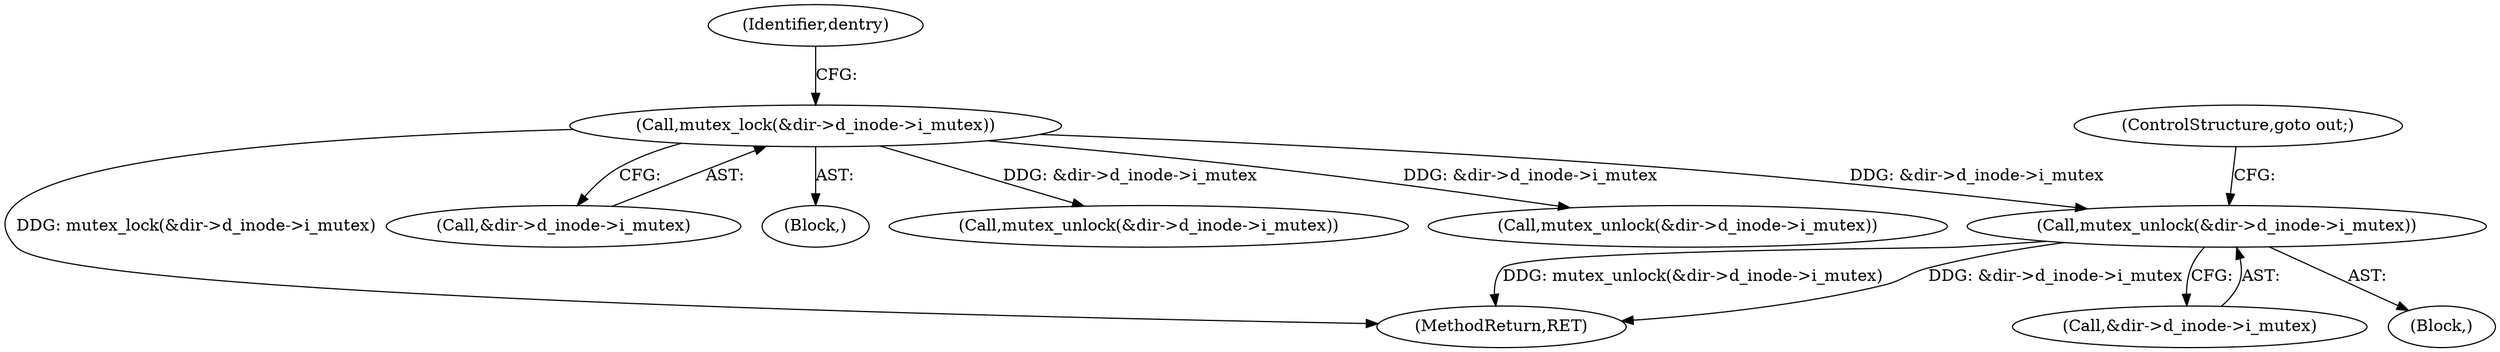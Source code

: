 digraph "0_linux_295dc39d941dc2ae53d5c170365af4c9d5c16212@API" {
"1000203" [label="(Call,mutex_unlock(&dir->d_inode->i_mutex))"];
"1000168" [label="(Call,mutex_lock(&dir->d_inode->i_mutex))"];
"1000168" [label="(Call,mutex_lock(&dir->d_inode->i_mutex))"];
"1000198" [label="(Block,)"];
"1000299" [label="(MethodReturn,RET)"];
"1000169" [label="(Call,&dir->d_inode->i_mutex)"];
"1000105" [label="(Block,)"];
"1000204" [label="(Call,&dir->d_inode->i_mutex)"];
"1000210" [label="(ControlStructure,goto out;)"];
"1000237" [label="(Call,mutex_unlock(&dir->d_inode->i_mutex))"];
"1000176" [label="(Identifier,dentry)"];
"1000229" [label="(Call,mutex_unlock(&dir->d_inode->i_mutex))"];
"1000203" [label="(Call,mutex_unlock(&dir->d_inode->i_mutex))"];
"1000203" -> "1000198"  [label="AST: "];
"1000203" -> "1000204"  [label="CFG: "];
"1000204" -> "1000203"  [label="AST: "];
"1000210" -> "1000203"  [label="CFG: "];
"1000203" -> "1000299"  [label="DDG: mutex_unlock(&dir->d_inode->i_mutex)"];
"1000203" -> "1000299"  [label="DDG: &dir->d_inode->i_mutex"];
"1000168" -> "1000203"  [label="DDG: &dir->d_inode->i_mutex"];
"1000168" -> "1000105"  [label="AST: "];
"1000168" -> "1000169"  [label="CFG: "];
"1000169" -> "1000168"  [label="AST: "];
"1000176" -> "1000168"  [label="CFG: "];
"1000168" -> "1000299"  [label="DDG: mutex_lock(&dir->d_inode->i_mutex)"];
"1000168" -> "1000229"  [label="DDG: &dir->d_inode->i_mutex"];
"1000168" -> "1000237"  [label="DDG: &dir->d_inode->i_mutex"];
}
